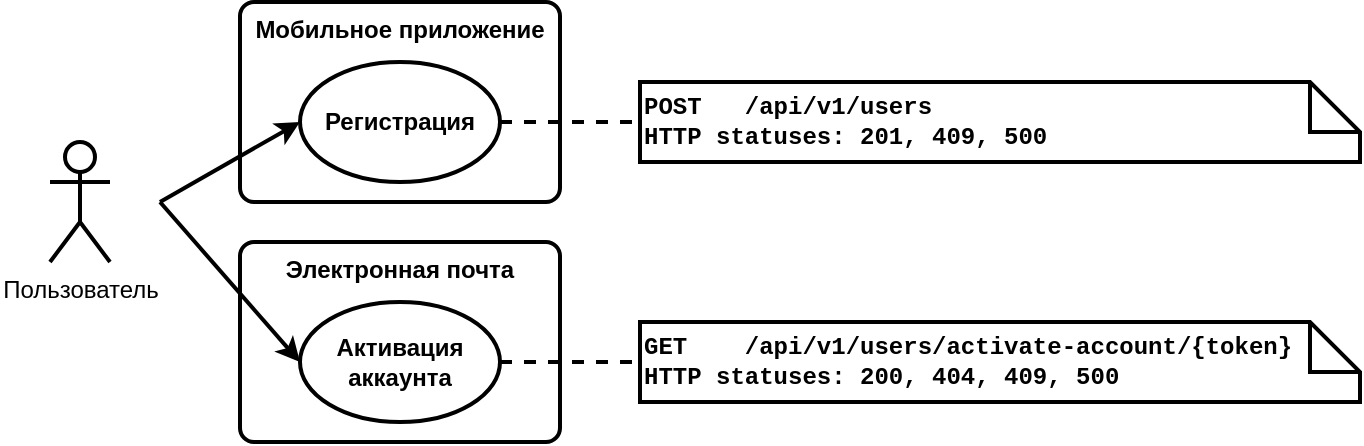 <mxfile version="21.1.2" type="device">
  <diagram name="Page-1" id="MO4-myXLdu_Ek4T-tTRh">
    <mxGraphModel dx="1418" dy="828" grid="1" gridSize="10" guides="1" tooltips="1" connect="1" arrows="1" fold="1" page="1" pageScale="1" pageWidth="850" pageHeight="1100" math="0" shadow="0">
      <root>
        <mxCell id="0" />
        <mxCell id="1" parent="0" />
        <mxCell id="aGqC5lvothKLvyk-0-rh-12" value="" style="html=1;whiteSpace=wrap;fillColor=none;strokeColor=none;" parent="1" vertex="1">
          <mxGeometry x="40" y="80" width="80" height="120" as="geometry" />
        </mxCell>
        <mxCell id="aGqC5lvothKLvyk-0-rh-2" value="Пользователь" style="shape=umlActor;verticalLabelPosition=bottom;verticalAlign=top;html=1;strokeWidth=2;" parent="1" vertex="1">
          <mxGeometry x="65" y="110" width="30" height="60" as="geometry" />
        </mxCell>
        <mxCell id="aGqC5lvothKLvyk-0-rh-3" value="&lt;b&gt;Мобильное приложение&lt;/b&gt;" style="rounded=1;whiteSpace=wrap;html=1;absoluteArcSize=1;arcSize=14;strokeWidth=2;verticalAlign=top;" parent="1" vertex="1">
          <mxGeometry x="160" y="40" width="160" height="100" as="geometry" />
        </mxCell>
        <mxCell id="QIMHJUmzSHJvBy2qVGVO-4" style="rounded=0;orthogonalLoop=1;jettySize=auto;html=1;exitX=1;exitY=0.5;exitDx=0;exitDy=0;exitPerimeter=0;entryX=0;entryY=0.5;entryDx=0;entryDy=0;entryPerimeter=0;strokeWidth=2;endArrow=none;endFill=0;dashed=1;" parent="1" source="aGqC5lvothKLvyk-0-rh-4" target="QIMHJUmzSHJvBy2qVGVO-2" edge="1">
          <mxGeometry relative="1" as="geometry" />
        </mxCell>
        <mxCell id="aGqC5lvothKLvyk-0-rh-4" value="Регистрация" style="strokeWidth=2;html=1;shape=mxgraph.flowchart.start_1;whiteSpace=wrap;fontStyle=1" parent="1" vertex="1">
          <mxGeometry x="190" y="70" width="100" height="60" as="geometry" />
        </mxCell>
        <mxCell id="aGqC5lvothKLvyk-0-rh-5" value="&lt;b&gt;Электронная почта&lt;/b&gt;" style="rounded=1;whiteSpace=wrap;html=1;absoluteArcSize=1;arcSize=14;strokeWidth=2;verticalAlign=top;" parent="1" vertex="1">
          <mxGeometry x="160" y="160" width="160" height="100" as="geometry" />
        </mxCell>
        <mxCell id="QIMHJUmzSHJvBy2qVGVO-3" style="rounded=0;orthogonalLoop=1;jettySize=auto;html=1;exitX=1;exitY=0.5;exitDx=0;exitDy=0;exitPerimeter=0;entryX=0;entryY=0.5;entryDx=0;entryDy=0;entryPerimeter=0;strokeWidth=2;dashed=1;endArrow=none;endFill=0;" parent="1" source="aGqC5lvothKLvyk-0-rh-6" target="QIMHJUmzSHJvBy2qVGVO-1" edge="1">
          <mxGeometry relative="1" as="geometry" />
        </mxCell>
        <mxCell id="aGqC5lvothKLvyk-0-rh-6" value="Активация аккаунта" style="strokeWidth=2;html=1;shape=mxgraph.flowchart.start_1;whiteSpace=wrap;fontStyle=1" parent="1" vertex="1">
          <mxGeometry x="190" y="190" width="100" height="60" as="geometry" />
        </mxCell>
        <mxCell id="aGqC5lvothKLvyk-0-rh-14" style="rounded=0;orthogonalLoop=1;jettySize=auto;html=1;exitX=1;exitY=0.5;exitDx=0;exitDy=0;entryX=0;entryY=0.5;entryDx=0;entryDy=0;entryPerimeter=0;strokeWidth=2;" parent="1" source="aGqC5lvothKLvyk-0-rh-12" target="aGqC5lvothKLvyk-0-rh-6" edge="1">
          <mxGeometry relative="1" as="geometry" />
        </mxCell>
        <mxCell id="aGqC5lvothKLvyk-0-rh-13" style="rounded=0;orthogonalLoop=1;jettySize=auto;html=1;exitX=1;exitY=0.5;exitDx=0;exitDy=0;entryX=0;entryY=0.5;entryDx=0;entryDy=0;entryPerimeter=0;strokeWidth=2;" parent="1" source="aGqC5lvothKLvyk-0-rh-12" target="aGqC5lvothKLvyk-0-rh-4" edge="1">
          <mxGeometry relative="1" as="geometry" />
        </mxCell>
        <mxCell id="QIMHJUmzSHJvBy2qVGVO-1" value="GET&amp;nbsp; &amp;nbsp; /api/v1/users/activate-account/{token}&lt;br&gt;HTTP statuses: 200, 404, 409, 500" style="shape=note2;boundedLbl=1;whiteSpace=wrap;html=1;size=25;verticalAlign=middle;align=left;strokeWidth=2;fontFamily=Courier New;fontStyle=1" parent="1" vertex="1">
          <mxGeometry x="360" y="200" width="360" height="40" as="geometry" />
        </mxCell>
        <mxCell id="QIMHJUmzSHJvBy2qVGVO-2" value="POST&amp;nbsp; &amp;nbsp;/api/v1/users&lt;br&gt;HTTP statuses: 201, 409, 500" style="shape=note2;boundedLbl=1;whiteSpace=wrap;html=1;size=25;verticalAlign=middle;align=left;strokeWidth=2;fontFamily=Courier New;fontStyle=1" parent="1" vertex="1">
          <mxGeometry x="360" y="80" width="360" height="40" as="geometry" />
        </mxCell>
      </root>
    </mxGraphModel>
  </diagram>
</mxfile>
